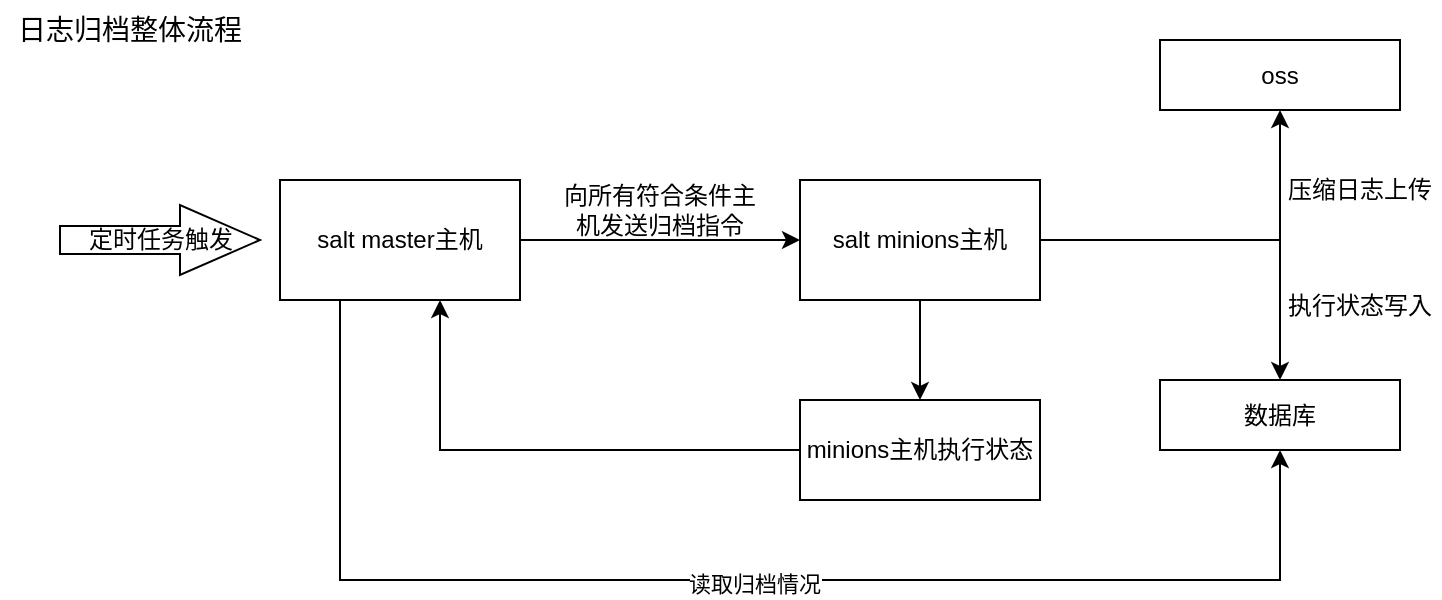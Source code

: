 <mxfile version="24.8.6">
  <diagram name="第 1 页" id="jrEPjUiYZgAtlJWXVVH3">
    <mxGraphModel dx="1155" dy="759" grid="1" gridSize="10" guides="1" tooltips="1" connect="1" arrows="1" fold="1" page="1" pageScale="1" pageWidth="827" pageHeight="1169" math="0" shadow="0">
      <root>
        <mxCell id="0" />
        <mxCell id="1" parent="0" />
        <mxCell id="M-4wLkOpFE_RBjWkI8yj-2" value="&lt;font style=&quot;font-size: 14px;&quot;&gt;日志归档整体流程&lt;/font&gt;" style="text;html=1;align=center;verticalAlign=middle;whiteSpace=wrap;rounded=0;" vertex="1" parent="1">
          <mxGeometry x="10" y="80" width="130" height="30" as="geometry" />
        </mxCell>
        <mxCell id="M-4wLkOpFE_RBjWkI8yj-6" value="" style="edgeStyle=orthogonalEdgeStyle;rounded=0;orthogonalLoop=1;jettySize=auto;html=1;" edge="1" parent="1" source="M-4wLkOpFE_RBjWkI8yj-3" target="M-4wLkOpFE_RBjWkI8yj-5">
          <mxGeometry relative="1" as="geometry" />
        </mxCell>
        <mxCell id="M-4wLkOpFE_RBjWkI8yj-22" style="edgeStyle=orthogonalEdgeStyle;rounded=0;orthogonalLoop=1;jettySize=auto;html=1;entryX=0.5;entryY=1;entryDx=0;entryDy=0;" edge="1" parent="1" source="M-4wLkOpFE_RBjWkI8yj-3" target="M-4wLkOpFE_RBjWkI8yj-13">
          <mxGeometry relative="1" as="geometry">
            <Array as="points">
              <mxPoint x="180" y="370" />
              <mxPoint x="650" y="370" />
            </Array>
          </mxGeometry>
        </mxCell>
        <mxCell id="M-4wLkOpFE_RBjWkI8yj-23" value="读取归档情况" style="edgeLabel;html=1;align=center;verticalAlign=middle;resizable=0;points=[];" vertex="1" connectable="0" parent="M-4wLkOpFE_RBjWkI8yj-22">
          <mxGeometry x="0.026" y="-2" relative="1" as="geometry">
            <mxPoint as="offset" />
          </mxGeometry>
        </mxCell>
        <mxCell id="M-4wLkOpFE_RBjWkI8yj-3" value="salt master主机" style="rounded=0;whiteSpace=wrap;html=1;" vertex="1" parent="1">
          <mxGeometry x="150" y="170" width="120" height="60" as="geometry" />
        </mxCell>
        <mxCell id="M-4wLkOpFE_RBjWkI8yj-4" value="定时任务触发" style="html=1;shadow=0;dashed=0;align=center;verticalAlign=middle;shape=mxgraph.arrows2.arrow;dy=0.6;dx=40;notch=0;" vertex="1" parent="1">
          <mxGeometry x="40" y="182.5" width="100" height="35" as="geometry" />
        </mxCell>
        <mxCell id="M-4wLkOpFE_RBjWkI8yj-14" value="" style="edgeStyle=orthogonalEdgeStyle;rounded=0;orthogonalLoop=1;jettySize=auto;html=1;" edge="1" parent="1" source="M-4wLkOpFE_RBjWkI8yj-5" target="M-4wLkOpFE_RBjWkI8yj-13">
          <mxGeometry relative="1" as="geometry" />
        </mxCell>
        <mxCell id="M-4wLkOpFE_RBjWkI8yj-16" value="" style="edgeStyle=orthogonalEdgeStyle;rounded=0;orthogonalLoop=1;jettySize=auto;html=1;" edge="1" parent="1" source="M-4wLkOpFE_RBjWkI8yj-5" target="M-4wLkOpFE_RBjWkI8yj-15">
          <mxGeometry relative="1" as="geometry" />
        </mxCell>
        <mxCell id="M-4wLkOpFE_RBjWkI8yj-19" style="edgeStyle=orthogonalEdgeStyle;rounded=0;orthogonalLoop=1;jettySize=auto;html=1;" edge="1" parent="1" source="M-4wLkOpFE_RBjWkI8yj-5">
          <mxGeometry relative="1" as="geometry">
            <mxPoint x="470" y="280" as="targetPoint" />
          </mxGeometry>
        </mxCell>
        <mxCell id="M-4wLkOpFE_RBjWkI8yj-5" value="salt minions主机" style="rounded=0;whiteSpace=wrap;html=1;" vertex="1" parent="1">
          <mxGeometry x="410" y="170" width="120" height="60" as="geometry" />
        </mxCell>
        <mxCell id="M-4wLkOpFE_RBjWkI8yj-10" value="向所有符合条件主机发送&lt;span style=&quot;background-color: initial;&quot;&gt;归档指令&lt;/span&gt;" style="text;html=1;align=center;verticalAlign=middle;whiteSpace=wrap;rounded=0;" vertex="1" parent="1">
          <mxGeometry x="290" y="170" width="100" height="30" as="geometry" />
        </mxCell>
        <mxCell id="M-4wLkOpFE_RBjWkI8yj-13" value="数据库" style="rounded=0;whiteSpace=wrap;html=1;" vertex="1" parent="1">
          <mxGeometry x="590" y="270" width="120" height="35" as="geometry" />
        </mxCell>
        <mxCell id="M-4wLkOpFE_RBjWkI8yj-15" value="oss" style="rounded=0;whiteSpace=wrap;html=1;" vertex="1" parent="1">
          <mxGeometry x="590" y="100" width="120" height="35" as="geometry" />
        </mxCell>
        <mxCell id="M-4wLkOpFE_RBjWkI8yj-17" value="压缩日志上传" style="text;html=1;align=center;verticalAlign=middle;whiteSpace=wrap;rounded=0;" vertex="1" parent="1">
          <mxGeometry x="650" y="160" width="80" height="30" as="geometry" />
        </mxCell>
        <mxCell id="M-4wLkOpFE_RBjWkI8yj-18" value="执行状态写入" style="text;html=1;align=center;verticalAlign=middle;whiteSpace=wrap;rounded=0;" vertex="1" parent="1">
          <mxGeometry x="650" y="217.5" width="80" height="30" as="geometry" />
        </mxCell>
        <mxCell id="M-4wLkOpFE_RBjWkI8yj-21" style="edgeStyle=orthogonalEdgeStyle;rounded=0;orthogonalLoop=1;jettySize=auto;html=1;" edge="1" parent="1" source="M-4wLkOpFE_RBjWkI8yj-20" target="M-4wLkOpFE_RBjWkI8yj-3">
          <mxGeometry relative="1" as="geometry">
            <Array as="points">
              <mxPoint x="230" y="305" />
            </Array>
          </mxGeometry>
        </mxCell>
        <mxCell id="M-4wLkOpFE_RBjWkI8yj-20" value="minions主机执行状态" style="rounded=0;whiteSpace=wrap;html=1;" vertex="1" parent="1">
          <mxGeometry x="410" y="280" width="120" height="50" as="geometry" />
        </mxCell>
      </root>
    </mxGraphModel>
  </diagram>
</mxfile>

